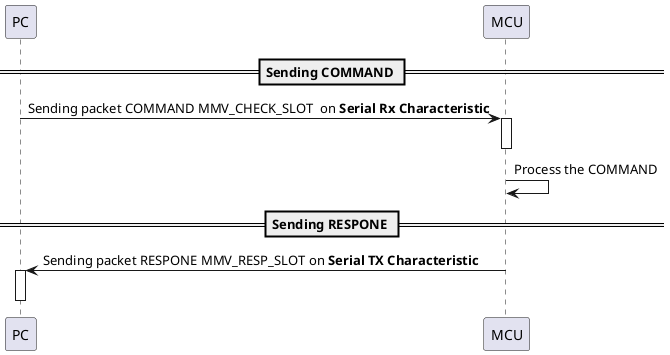 @startuml command 2

== Sending COMMAND ==
PC -> MCU: Sending packet COMMAND MMV_CHECK_SLOT  on **Serial Rx Characteristic**
Activate MCU
Deactivate MCU
MCU -> MCU: Process the COMMAND
== Sending RESPONE == 
MCU -> PC: Sending packet RESPONE MMV_RESP_SLOT on **Serial TX Characteristic**
Activate PC
Deactivate PC

@enduml